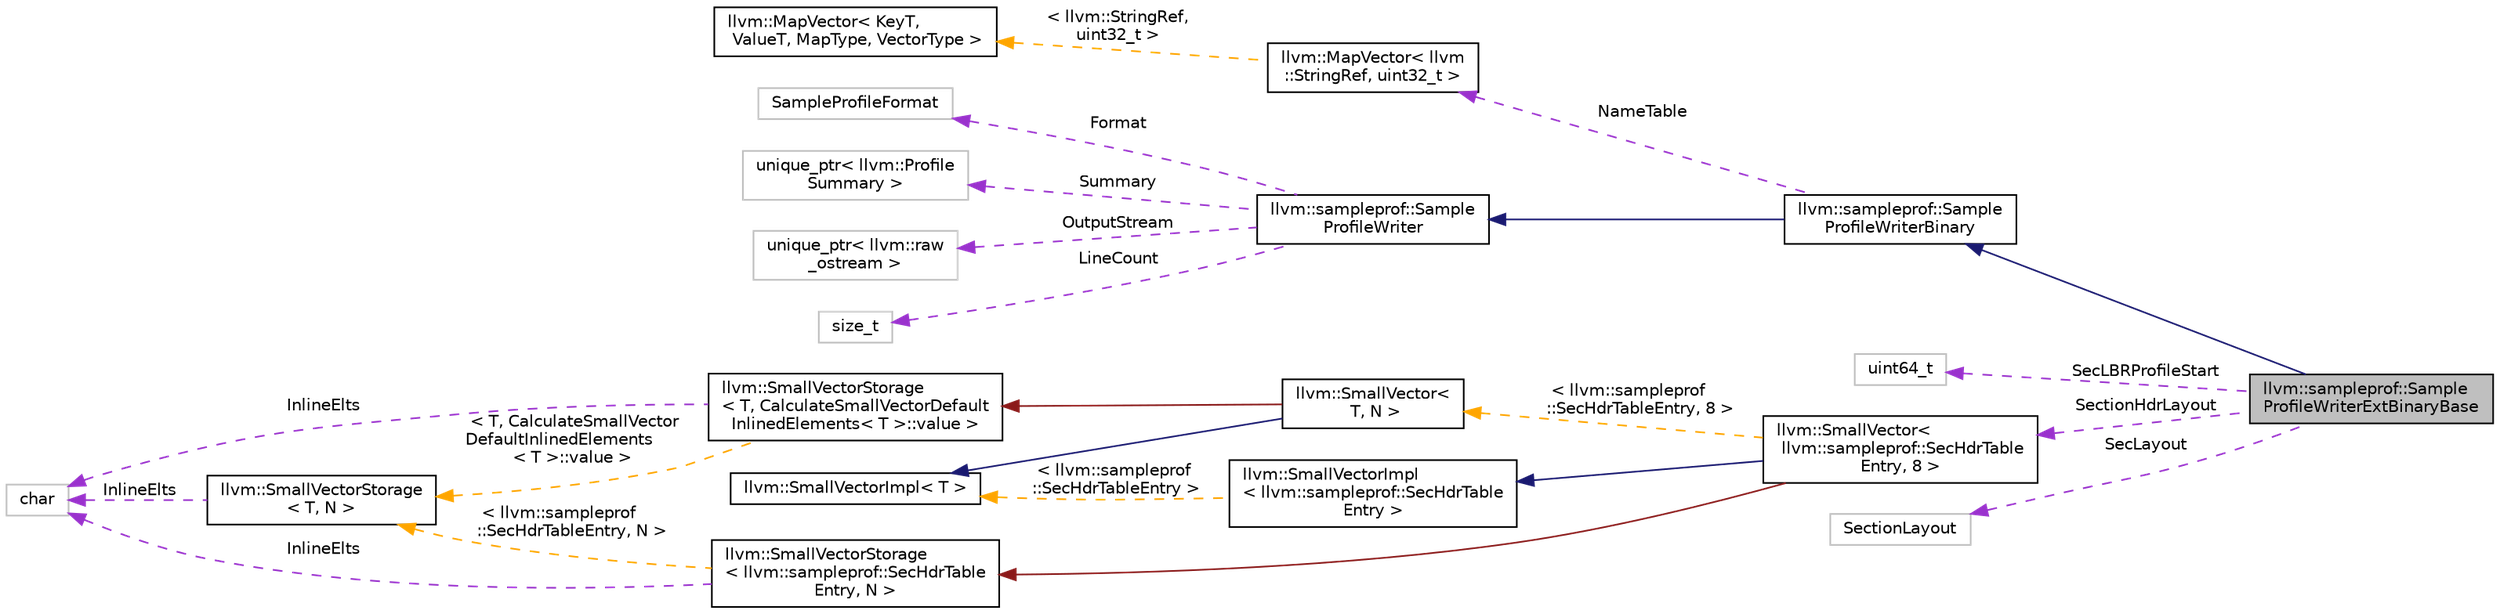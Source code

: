 digraph "llvm::sampleprof::SampleProfileWriterExtBinaryBase"
{
 // LATEX_PDF_SIZE
  bgcolor="transparent";
  edge [fontname="Helvetica",fontsize="10",labelfontname="Helvetica",labelfontsize="10"];
  node [fontname="Helvetica",fontsize="10",shape=record];
  rankdir="LR";
  Node1 [label="llvm::sampleprof::Sample\lProfileWriterExtBinaryBase",height=0.2,width=0.4,color="black", fillcolor="grey75", style="filled", fontcolor="black",tooltip=" "];
  Node2 -> Node1 [dir="back",color="midnightblue",fontsize="10",style="solid",fontname="Helvetica"];
  Node2 [label="llvm::sampleprof::Sample\lProfileWriterBinary",height=0.2,width=0.4,color="black",URL="$classllvm_1_1sampleprof_1_1SampleProfileWriterBinary.html",tooltip="Sample-based profile writer (binary format)."];
  Node3 -> Node2 [dir="back",color="midnightblue",fontsize="10",style="solid",fontname="Helvetica"];
  Node3 [label="llvm::sampleprof::Sample\lProfileWriter",height=0.2,width=0.4,color="black",URL="$classllvm_1_1sampleprof_1_1SampleProfileWriter.html",tooltip="Sample-based profile writer. Base class."];
  Node4 -> Node3 [dir="back",color="darkorchid3",fontsize="10",style="dashed",label=" Format" ,fontname="Helvetica"];
  Node4 [label="SampleProfileFormat",height=0.2,width=0.4,color="grey75",tooltip=" "];
  Node5 -> Node3 [dir="back",color="darkorchid3",fontsize="10",style="dashed",label=" Summary" ,fontname="Helvetica"];
  Node5 [label="unique_ptr\< llvm::Profile\lSummary \>",height=0.2,width=0.4,color="grey75",tooltip=" "];
  Node6 -> Node3 [dir="back",color="darkorchid3",fontsize="10",style="dashed",label=" OutputStream" ,fontname="Helvetica"];
  Node6 [label="unique_ptr\< llvm::raw\l_ostream \>",height=0.2,width=0.4,color="grey75",tooltip=" "];
  Node7 -> Node3 [dir="back",color="darkorchid3",fontsize="10",style="dashed",label=" LineCount" ,fontname="Helvetica"];
  Node7 [label="size_t",height=0.2,width=0.4,color="grey75",tooltip=" "];
  Node8 -> Node2 [dir="back",color="darkorchid3",fontsize="10",style="dashed",label=" NameTable" ,fontname="Helvetica"];
  Node8 [label="llvm::MapVector\< llvm\l::StringRef, uint32_t \>",height=0.2,width=0.4,color="black",URL="$classllvm_1_1MapVector.html",tooltip=" "];
  Node9 -> Node8 [dir="back",color="orange",fontsize="10",style="dashed",label=" \< llvm::StringRef,\l uint32_t \>" ,fontname="Helvetica"];
  Node9 [label="llvm::MapVector\< KeyT,\l ValueT, MapType, VectorType \>",height=0.2,width=0.4,color="black",URL="$classllvm_1_1MapVector.html",tooltip="This class implements a map that also provides access to all stored values in a deterministic order."];
  Node10 -> Node1 [dir="back",color="darkorchid3",fontsize="10",style="dashed",label=" SecLBRProfileStart" ,fontname="Helvetica"];
  Node10 [label="uint64_t",height=0.2,width=0.4,color="grey75",tooltip=" "];
  Node11 -> Node1 [dir="back",color="darkorchid3",fontsize="10",style="dashed",label=" SectionHdrLayout" ,fontname="Helvetica"];
  Node11 [label="llvm::SmallVector\<\l llvm::sampleprof::SecHdrTable\lEntry, 8 \>",height=0.2,width=0.4,color="black",URL="$classllvm_1_1SmallVector.html",tooltip=" "];
  Node12 -> Node11 [dir="back",color="midnightblue",fontsize="10",style="solid",fontname="Helvetica"];
  Node12 [label="llvm::SmallVectorImpl\l\< llvm::sampleprof::SecHdrTable\lEntry \>",height=0.2,width=0.4,color="black",URL="$classllvm_1_1SmallVectorImpl.html",tooltip=" "];
  Node13 -> Node12 [dir="back",color="orange",fontsize="10",style="dashed",label=" \< llvm::sampleprof\l::SecHdrTableEntry \>" ,fontname="Helvetica"];
  Node13 [label="llvm::SmallVectorImpl\< T \>",height=0.2,width=0.4,color="black",URL="$classllvm_1_1SmallVectorImpl.html",tooltip="This class consists of common code factored out of the SmallVector class to reduce code duplication b..."];
  Node14 -> Node11 [dir="back",color="firebrick4",fontsize="10",style="solid",fontname="Helvetica"];
  Node14 [label="llvm::SmallVectorStorage\l\< llvm::sampleprof::SecHdrTable\lEntry, N \>",height=0.2,width=0.4,color="black",URL="$structllvm_1_1SmallVectorStorage.html",tooltip=" "];
  Node15 -> Node14 [dir="back",color="darkorchid3",fontsize="10",style="dashed",label=" InlineElts" ,fontname="Helvetica"];
  Node15 [label="char",height=0.2,width=0.4,color="grey75",tooltip=" "];
  Node16 -> Node14 [dir="back",color="orange",fontsize="10",style="dashed",label=" \< llvm::sampleprof\l::SecHdrTableEntry, N \>" ,fontname="Helvetica"];
  Node16 [label="llvm::SmallVectorStorage\l\< T, N \>",height=0.2,width=0.4,color="black",URL="$structllvm_1_1SmallVectorStorage.html",tooltip="Storage for the SmallVector elements."];
  Node15 -> Node16 [dir="back",color="darkorchid3",fontsize="10",style="dashed",label=" InlineElts" ,fontname="Helvetica"];
  Node17 -> Node11 [dir="back",color="orange",fontsize="10",style="dashed",label=" \< llvm::sampleprof\l::SecHdrTableEntry, 8 \>" ,fontname="Helvetica"];
  Node17 [label="llvm::SmallVector\<\l T, N \>",height=0.2,width=0.4,color="black",URL="$classllvm_1_1SmallVector.html",tooltip="This is a 'vector' (really, a variable-sized array), optimized for the case when the array is small."];
  Node13 -> Node17 [dir="back",color="midnightblue",fontsize="10",style="solid",fontname="Helvetica"];
  Node18 -> Node17 [dir="back",color="firebrick4",fontsize="10",style="solid",fontname="Helvetica"];
  Node18 [label="llvm::SmallVectorStorage\l\< T, CalculateSmallVectorDefault\lInlinedElements\< T \>::value \>",height=0.2,width=0.4,color="black",URL="$structllvm_1_1SmallVectorStorage.html",tooltip=" "];
  Node15 -> Node18 [dir="back",color="darkorchid3",fontsize="10",style="dashed",label=" InlineElts" ,fontname="Helvetica"];
  Node16 -> Node18 [dir="back",color="orange",fontsize="10",style="dashed",label=" \< T, CalculateSmallVector\lDefaultInlinedElements\l\< T \>::value \>" ,fontname="Helvetica"];
  Node19 -> Node1 [dir="back",color="darkorchid3",fontsize="10",style="dashed",label=" SecLayout" ,fontname="Helvetica"];
  Node19 [label="SectionLayout",height=0.2,width=0.4,color="grey75",tooltip=" "];
}
